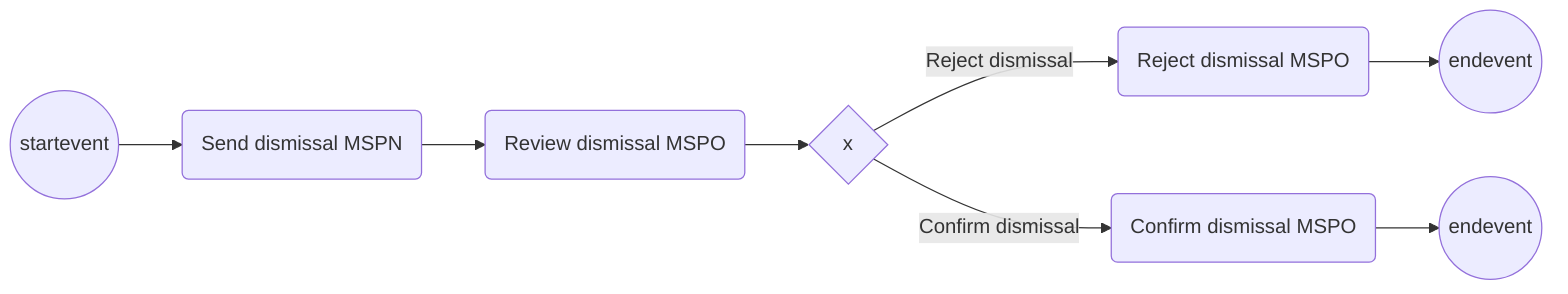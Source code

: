 graph LR
startevent:((startevent)) --> 1:task:(Send dismissal MSPN)
1:task: --> 2:task:(Review dismissal MSPO)
2:task: --> 3:exclusivegateway:{x}
3:exclusivegateway:{x} --> |Reject dismissal|4:task:(Reject dismissal MSPO)
3:exclusivegateway:{x} --> |Confirm dismissal|5:task:(Confirm dismissal MSPO)
4:task:--> 6:endevent:((endevent))
5:task: --> 7:endevent:((endevent))